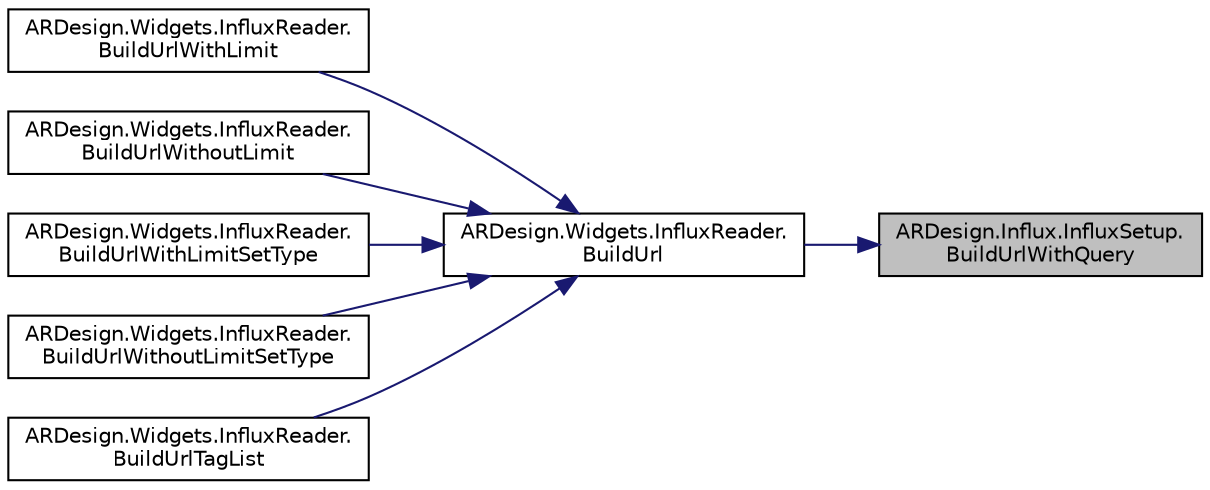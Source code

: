 digraph "ARDesign.Influx.InfluxSetup.BuildUrlWithQuery"
{
 // LATEX_PDF_SIZE
  edge [fontname="Helvetica",fontsize="10",labelfontname="Helvetica",labelfontsize="10"];
  node [fontname="Helvetica",fontsize="10",shape=record];
  rankdir="RL";
  Node1 [label="ARDesign.Influx.InfluxSetup.\lBuildUrlWithQuery",height=0.2,width=0.4,color="black", fillcolor="grey75", style="filled", fontcolor="black",tooltip="Encodes a given plain text query into a InfluxDB https query"];
  Node1 -> Node2 [dir="back",color="midnightblue",fontsize="10",style="solid",fontname="Helvetica"];
  Node2 [label="ARDesign.Widgets.InfluxReader.\lBuildUrl",height=0.2,width=0.4,color="black", fillcolor="white", style="filled",URL="$class_a_r_design_1_1_widgets_1_1_influx_reader.html#a784807f0dec5015e392c5a70a2374b6a",tooltip="Builds a https Influx query for the given string"];
  Node2 -> Node3 [dir="back",color="midnightblue",fontsize="10",style="solid",fontname="Helvetica"];
  Node3 [label="ARDesign.Widgets.InfluxReader.\lBuildUrlWithLimit",height=0.2,width=0.4,color="black", fillcolor="white", style="filled",URL="$class_a_r_design_1_1_widgets_1_1_influx_reader.html#a6fa31fc6d73940608eecc3c2c8eb3d35",tooltip="Builds a https Influx query to return a fixed limit of values"];
  Node2 -> Node4 [dir="back",color="midnightblue",fontsize="10",style="solid",fontname="Helvetica"];
  Node4 [label="ARDesign.Widgets.InfluxReader.\lBuildUrlWithoutLimit",height=0.2,width=0.4,color="black", fillcolor="white", style="filled",URL="$class_a_r_design_1_1_widgets_1_1_influx_reader.html#a8d0dfafea0c3ae04fd8a90a84dc68512",tooltip="Builds a https Influx query to return all values"];
  Node2 -> Node5 [dir="back",color="midnightblue",fontsize="10",style="solid",fontname="Helvetica"];
  Node5 [label="ARDesign.Widgets.InfluxReader.\lBuildUrlWithLimitSetType",height=0.2,width=0.4,color="black", fillcolor="white", style="filled",URL="$class_a_r_design_1_1_widgets_1_1_influx_reader.html#a34183a176389e613bd32b6c6561ab432",tooltip="Builds a https Influx query to return a fixed limit of values of a given type"];
  Node2 -> Node6 [dir="back",color="midnightblue",fontsize="10",style="solid",fontname="Helvetica"];
  Node6 [label="ARDesign.Widgets.InfluxReader.\lBuildUrlWithoutLimitSetType",height=0.2,width=0.4,color="black", fillcolor="white", style="filled",URL="$class_a_r_design_1_1_widgets_1_1_influx_reader.html#a6592ad91385bd829fc92345371b5f6a2",tooltip="Builds a https Influx query to return all values of a given type"];
  Node2 -> Node7 [dir="back",color="midnightblue",fontsize="10",style="solid",fontname="Helvetica"];
  Node7 [label="ARDesign.Widgets.InfluxReader.\lBuildUrlTagList",height=0.2,width=0.4,color="black", fillcolor="white", style="filled",URL="$class_a_r_design_1_1_widgets_1_1_influx_reader.html#a6fee713ec615620cdb1a39d8fdca7617",tooltip="Builds a https Influx query to return all tags for a given key Use for building list of types in a me..."];
}

